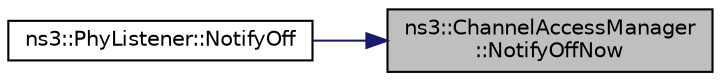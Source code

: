 digraph "ns3::ChannelAccessManager::NotifyOffNow"
{
 // LATEX_PDF_SIZE
  edge [fontname="Helvetica",fontsize="10",labelfontname="Helvetica",labelfontsize="10"];
  node [fontname="Helvetica",fontsize="10",shape=record];
  rankdir="RL";
  Node1 [label="ns3::ChannelAccessManager\l::NotifyOffNow",height=0.2,width=0.4,color="black", fillcolor="grey75", style="filled", fontcolor="black",tooltip="Notify the Txop that the device has been put in off mode."];
  Node1 -> Node2 [dir="back",color="midnightblue",fontsize="10",style="solid",fontname="Helvetica"];
  Node2 [label="ns3::PhyListener::NotifyOff",height=0.2,width=0.4,color="black", fillcolor="white", style="filled",URL="$classns3_1_1_phy_listener.html#ab29d5393f3e432997e7daaf6286b2f39",tooltip="Notify listeners that we went to switch off."];
}
